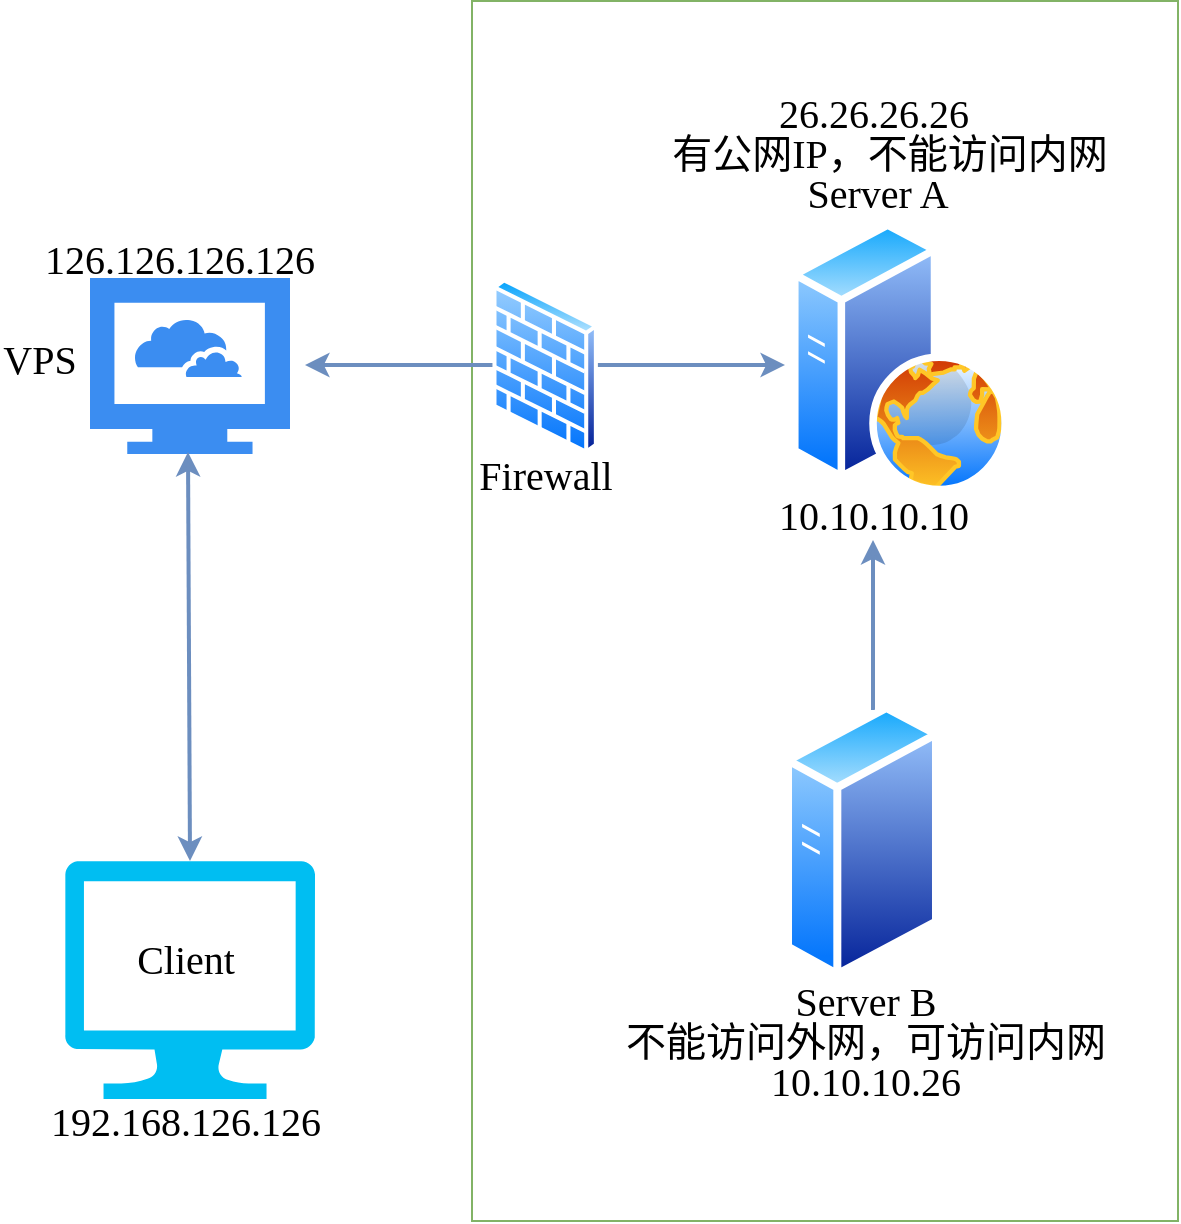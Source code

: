 <mxfile version="10.7.3" type="device"><diagram name="Page-1" id="c37626ed-c26b-45fb-9056-f9ebc6bb27b6"><mxGraphModel dx="821" dy="693" grid="1" gridSize="10" guides="1" tooltips="1" connect="1" arrows="1" fold="1" page="1" pageScale="1" pageWidth="1100" pageHeight="850" background="#ffffff" math="0" shadow="0"><root><mxCell id="0"/><mxCell id="1" parent="0"/><mxCell id="j3hAJ-7BCrgmI-JGkJ61-30" value="" style="endArrow=classic;html=1;shadow=0;strokeWidth=2;fontFamily=Times New Roman;fontSize=20;fillColor=#dae8fc;strokeColor=#6c8ebf;rounded=0;" edge="1" parent="1"><mxGeometry width="50" height="50" relative="1" as="geometry"><mxPoint x="466.5" y="429" as="sourcePoint"/><mxPoint x="466.5" y="344" as="targetPoint"/></mxGeometry></mxCell><mxCell id="j3hAJ-7BCrgmI-JGkJ61-20" value="" style="rounded=0;whiteSpace=wrap;html=1;fillColor=none;fontFamily=Times New Roman;fontSize=20;strokeColor=#82b366;rotation=90;" vertex="1" parent="1"><mxGeometry x="137.5" y="203" width="610" height="353" as="geometry"/></mxCell><mxCell id="j3hAJ-7BCrgmI-JGkJ61-4" value="" style="html=1;aspect=fixed;strokeColor=none;shadow=0;align=center;verticalAlign=top;fillColor=#3B8DF1;shape=mxgraph.gcp2.cloud_computer" vertex="1" parent="1"><mxGeometry x="75" y="213" width="100" height="88" as="geometry"/></mxCell><mxCell id="j3hAJ-7BCrgmI-JGkJ61-5" value="" style="aspect=fixed;perimeter=ellipsePerimeter;html=1;align=center;shadow=0;dashed=0;spacingTop=3;image;image=img/lib/active_directory/generic_server.svg;" vertex="1" parent="1"><mxGeometry x="422" y="425" width="78" height="139" as="geometry"/></mxCell><mxCell id="j3hAJ-7BCrgmI-JGkJ61-8" value="" style="endArrow=classic;startArrow=classic;html=1;strokeWidth=2;fillColor=#dae8fc;strokeColor=#6c8ebf;shadow=0;comic=0;" edge="1" parent="1"><mxGeometry width="50" height="50" relative="1" as="geometry"><mxPoint x="182.5" y="256.5" as="sourcePoint"/><mxPoint x="422.5" y="256.5" as="targetPoint"/></mxGeometry></mxCell><mxCell id="j3hAJ-7BCrgmI-JGkJ61-6" value="" style="aspect=fixed;perimeter=ellipsePerimeter;html=1;align=center;shadow=0;dashed=0;spacingTop=3;image;image=img/lib/active_directory/firewall.svg;imageBackground=none;" vertex="1" parent="1"><mxGeometry x="275.5" y="213" width="54" height="88" as="geometry"/></mxCell><mxCell id="j3hAJ-7BCrgmI-JGkJ61-12" value="Firewall" style="text;html=1;strokeColor=none;fillColor=none;align=center;verticalAlign=middle;whiteSpace=wrap;rounded=0;fontFamily=Times New Roman;fontSize=20;" vertex="1" parent="1"><mxGeometry x="282.5" y="301" width="40" height="20" as="geometry"/></mxCell><mxCell id="j3hAJ-7BCrgmI-JGkJ61-13" value="10.10.10.10" style="text;html=1;strokeColor=none;fillColor=none;align=center;verticalAlign=middle;whiteSpace=wrap;rounded=0;fontFamily=Times New Roman;fontSize=20;" vertex="1" parent="1"><mxGeometry x="447" y="321" width="40" height="20" as="geometry"/></mxCell><mxCell id="j3hAJ-7BCrgmI-JGkJ61-10" value="126.126.126.126" style="text;html=1;strokeColor=none;fillColor=none;align=center;verticalAlign=middle;whiteSpace=wrap;rounded=0;fontFamily=Times New Roman;fontSize=20;" vertex="1" parent="1"><mxGeometry x="100" y="193" width="40" height="20" as="geometry"/></mxCell><mxCell id="j3hAJ-7BCrgmI-JGkJ61-17" value="Server A&lt;br&gt;" style="text;html=1;strokeColor=none;fillColor=none;align=center;verticalAlign=middle;whiteSpace=wrap;rounded=0;fontFamily=Times New Roman;fontSize=20;" vertex="1" parent="1"><mxGeometry x="420" y="160" width="98" height="20" as="geometry"/></mxCell><mxCell id="j3hAJ-7BCrgmI-JGkJ61-18" value="VPS" style="text;html=1;strokeColor=none;fillColor=none;align=center;verticalAlign=middle;whiteSpace=wrap;rounded=0;fontFamily=Times New Roman;fontSize=20;" vertex="1" parent="1"><mxGeometry x="30" y="242.5" width="40" height="20" as="geometry"/></mxCell><mxCell id="j3hAJ-7BCrgmI-JGkJ61-21" value="" style="aspect=fixed;perimeter=ellipsePerimeter;html=1;align=center;shadow=0;dashed=0;spacingTop=3;image;image=img/lib/active_directory/web_server.svg;fillColor=none;fontFamily=Times New Roman;fontSize=20;" vertex="1" parent="1"><mxGeometry x="425.5" y="184" width="109" height="137" as="geometry"/></mxCell><mxCell id="j3hAJ-7BCrgmI-JGkJ61-22" value="有公网IP，不能访问内网" style="text;html=1;strokeColor=none;fillColor=none;align=center;verticalAlign=middle;whiteSpace=wrap;rounded=0;fontFamily=Times New Roman;fontSize=20;" vertex="1" parent="1"><mxGeometry x="329.5" y="140" width="290" height="20" as="geometry"/></mxCell><mxCell id="j3hAJ-7BCrgmI-JGkJ61-23" value="Server B&lt;br&gt;" style="text;html=1;strokeColor=none;fillColor=none;align=center;verticalAlign=middle;whiteSpace=wrap;rounded=0;fontFamily=Times New Roman;fontSize=20;" vertex="1" parent="1"><mxGeometry x="413.5" y="564" width="98" height="20" as="geometry"/></mxCell><mxCell id="j3hAJ-7BCrgmI-JGkJ61-24" value="不能访问外网，可访问内网" style="text;html=1;strokeColor=none;fillColor=none;align=center;verticalAlign=middle;whiteSpace=wrap;rounded=0;fontFamily=Times New Roman;fontSize=20;" vertex="1" parent="1"><mxGeometry x="322.5" y="584" width="280" height="20" as="geometry"/></mxCell><mxCell id="j3hAJ-7BCrgmI-JGkJ61-29" value="10.10.10.26" style="text;html=1;strokeColor=none;fillColor=none;align=center;verticalAlign=middle;whiteSpace=wrap;rounded=0;fontFamily=Times New Roman;fontSize=20;" vertex="1" parent="1"><mxGeometry x="442.5" y="604" width="40" height="20" as="geometry"/></mxCell><mxCell id="j3hAJ-7BCrgmI-JGkJ61-31" value="" style="verticalLabelPosition=bottom;html=1;verticalAlign=top;align=center;strokeColor=none;fillColor=#00BEF2;shape=mxgraph.azure.computer;pointerEvents=1;fontFamily=Times New Roman;fontSize=20;" vertex="1" parent="1"><mxGeometry x="62.5" y="504.5" width="125" height="119" as="geometry"/></mxCell><mxCell id="j3hAJ-7BCrgmI-JGkJ61-33" value="192.168.126.126" style="text;html=1;strokeColor=none;fillColor=none;align=center;verticalAlign=middle;whiteSpace=wrap;rounded=0;fontFamily=Times New Roman;fontSize=20;" vertex="1" parent="1"><mxGeometry x="102.5" y="623.5" width="40" height="20" as="geometry"/></mxCell><mxCell id="j3hAJ-7BCrgmI-JGkJ61-34" value="Client&lt;br&gt;" style="text;html=1;strokeColor=none;fillColor=none;align=center;verticalAlign=middle;whiteSpace=wrap;rounded=0;fontFamily=Times New Roman;fontSize=20;" vertex="1" parent="1"><mxGeometry x="102.5" y="543" width="40" height="20" as="geometry"/></mxCell><mxCell id="j3hAJ-7BCrgmI-JGkJ61-35" value="" style="endArrow=classic;startArrow=classic;html=1;shadow=0;strokeWidth=2;fontFamily=Times New Roman;fontSize=20;fillColor=#dae8fc;strokeColor=#6c8ebf;exitX=0.5;exitY=0;exitDx=0;exitDy=0;exitPerimeter=0;entryX=0.49;entryY=0.989;entryDx=0;entryDy=0;entryPerimeter=0;" edge="1" parent="1" source="j3hAJ-7BCrgmI-JGkJ61-31" target="j3hAJ-7BCrgmI-JGkJ61-4"><mxGeometry width="50" height="50" relative="1" as="geometry"><mxPoint x="124" y="488" as="sourcePoint"/><mxPoint x="124" y="318" as="targetPoint"/></mxGeometry></mxCell><mxCell id="j3hAJ-7BCrgmI-JGkJ61-36" value="26.26.26.26" style="text;html=1;strokeColor=none;fillColor=none;align=center;verticalAlign=middle;whiteSpace=wrap;rounded=0;fontFamily=Times New Roman;fontSize=20;" vertex="1" parent="1"><mxGeometry x="447" y="120" width="40" height="20" as="geometry"/></mxCell></root></mxGraphModel></diagram></mxfile>